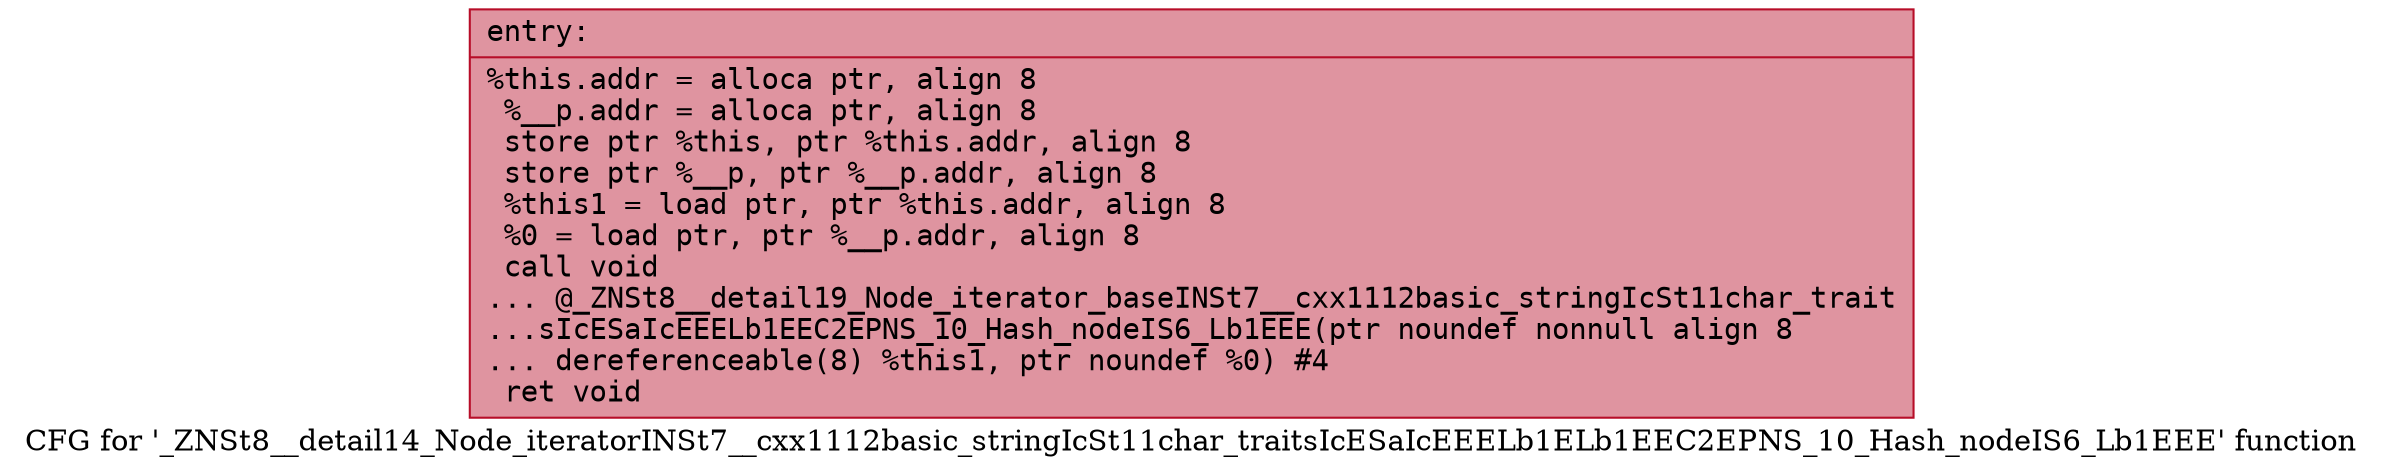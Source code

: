 digraph "CFG for '_ZNSt8__detail14_Node_iteratorINSt7__cxx1112basic_stringIcSt11char_traitsIcESaIcEEELb1ELb1EEC2EPNS_10_Hash_nodeIS6_Lb1EEE' function" {
	label="CFG for '_ZNSt8__detail14_Node_iteratorINSt7__cxx1112basic_stringIcSt11char_traitsIcESaIcEEELb1ELb1EEC2EPNS_10_Hash_nodeIS6_Lb1EEE' function";

	Node0x55c7e09d0bf0 [shape=record,color="#b70d28ff", style=filled, fillcolor="#b70d2870" fontname="Courier",label="{entry:\l|  %this.addr = alloca ptr, align 8\l  %__p.addr = alloca ptr, align 8\l  store ptr %this, ptr %this.addr, align 8\l  store ptr %__p, ptr %__p.addr, align 8\l  %this1 = load ptr, ptr %this.addr, align 8\l  %0 = load ptr, ptr %__p.addr, align 8\l  call void\l... @_ZNSt8__detail19_Node_iterator_baseINSt7__cxx1112basic_stringIcSt11char_trait\l...sIcESaIcEEELb1EEC2EPNS_10_Hash_nodeIS6_Lb1EEE(ptr noundef nonnull align 8\l... dereferenceable(8) %this1, ptr noundef %0) #4\l  ret void\l}"];
}

